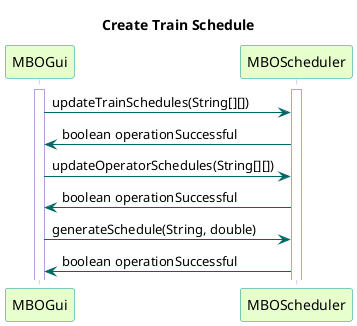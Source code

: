 @startuml

title Create Train Schedule

skinparam sequence {
  BackgroundColor transparent
  ParticipantBackgroundColor #e6ffcc
  ParticipantBorderColor 	#049595
  PackageBorderCOlor  #049595
  ArrowColor #006666
  LifeLineBorderColor #c09cd9
}

participant MBOGui
participant MBOScheduler

activate MBOGui
activate MBOScheduler
MBOGui -> MBOScheduler : updateTrainSchedules(String[][])
MBOScheduler -> MBOGui : boolean operationSuccessful
MBOGui -> MBOScheduler : updateOperatorSchedules(String[][])
MBOScheduler -> MBOGui : boolean operationSuccessful
MBOGui -> MBOScheduler : generateSchedule(String, double)
MBOScheduler -> MBOGui : boolean operationSuccessful

@enduml
